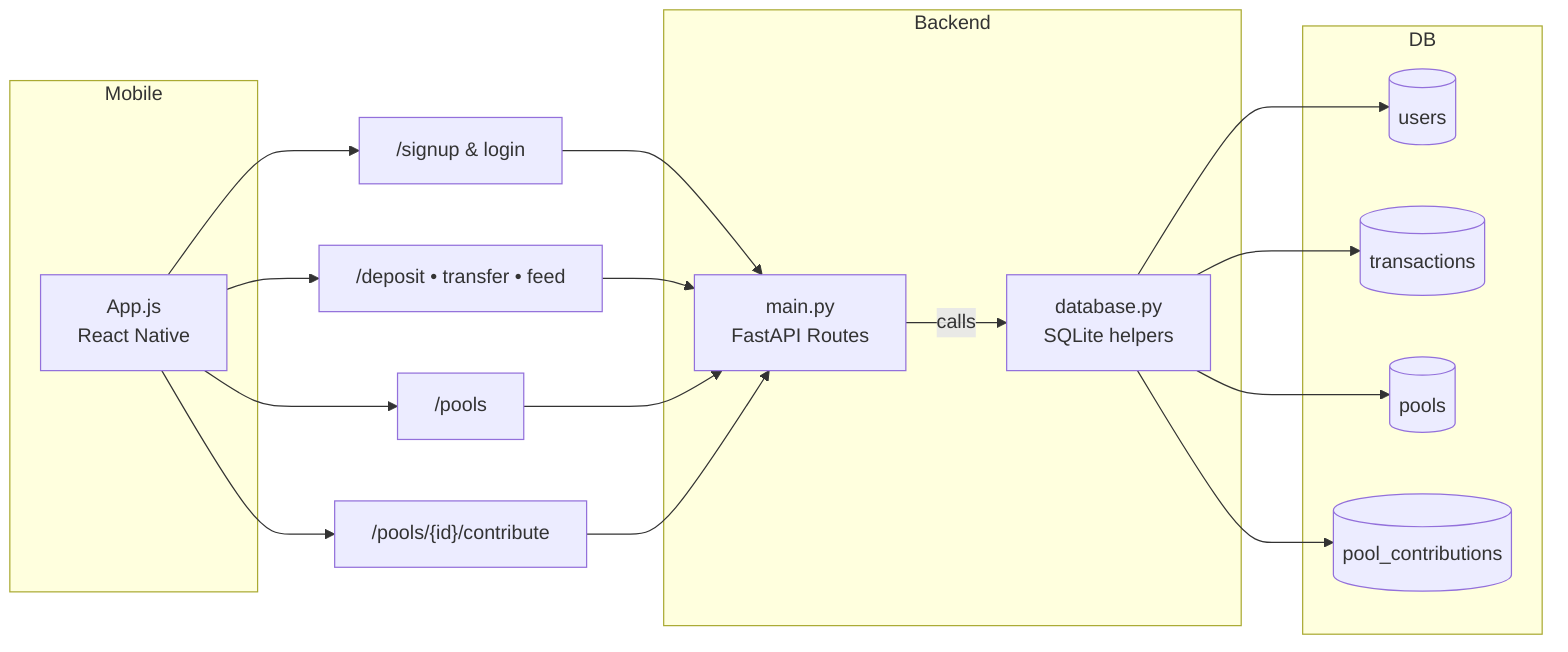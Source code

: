 flowchart LR
  %% Orientation gauche→droite
  %% Mobile
  subgraph Mobile
    M[App.js\nReact Native]
  end

  %% Backend
  subgraph Backend
    A[main.py\nFastAPI Routes]
    B[database.py\nSQLite helpers]
    A -->|calls| B
  end

  %% Base de données (déclare d’abord le subgraph, puis les nœuds)
  subgraph DB
    direction TB
    T1[(users)]
    T2[(transactions)]
    T3[(pools)]
    T4[(pool_contributions)]
  end

  %% Relations DB
  B --> T1
  B --> T2
  B --> T3
  B --> T4

  %% Endpoints (nœuds quotés pour éviter les conflits)
  E1["/signup & login"]
  E2["/deposit • transfer • feed"]
  E3["/pools"]
  E4["/pools/{id}/contribute"]

  %% Liaison endpoints → backend
  E1 --> A
  E2 --> A
  E3 --> A
  E4 --> A

  %% Appel mobile → endpoints
  M --> E1
  M --> E2
  M --> E3
  M --> E4
